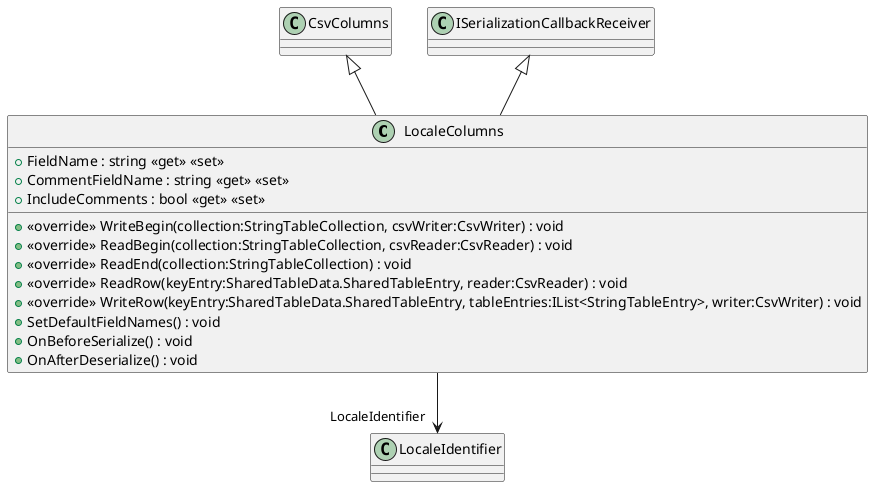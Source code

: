@startuml
class LocaleColumns {
    + FieldName : string <<get>> <<set>>
    + CommentFieldName : string <<get>> <<set>>
    + IncludeComments : bool <<get>> <<set>>
    + <<override>> WriteBegin(collection:StringTableCollection, csvWriter:CsvWriter) : void
    + <<override>> ReadBegin(collection:StringTableCollection, csvReader:CsvReader) : void
    + <<override>> ReadEnd(collection:StringTableCollection) : void
    + <<override>> ReadRow(keyEntry:SharedTableData.SharedTableEntry, reader:CsvReader) : void
    + <<override>> WriteRow(keyEntry:SharedTableData.SharedTableEntry, tableEntries:IList<StringTableEntry>, writer:CsvWriter) : void
    + SetDefaultFieldNames() : void
    + OnBeforeSerialize() : void
    + OnAfterDeserialize() : void
}
CsvColumns <|-- LocaleColumns
ISerializationCallbackReceiver <|-- LocaleColumns
LocaleColumns --> "LocaleIdentifier" LocaleIdentifier
@enduml

